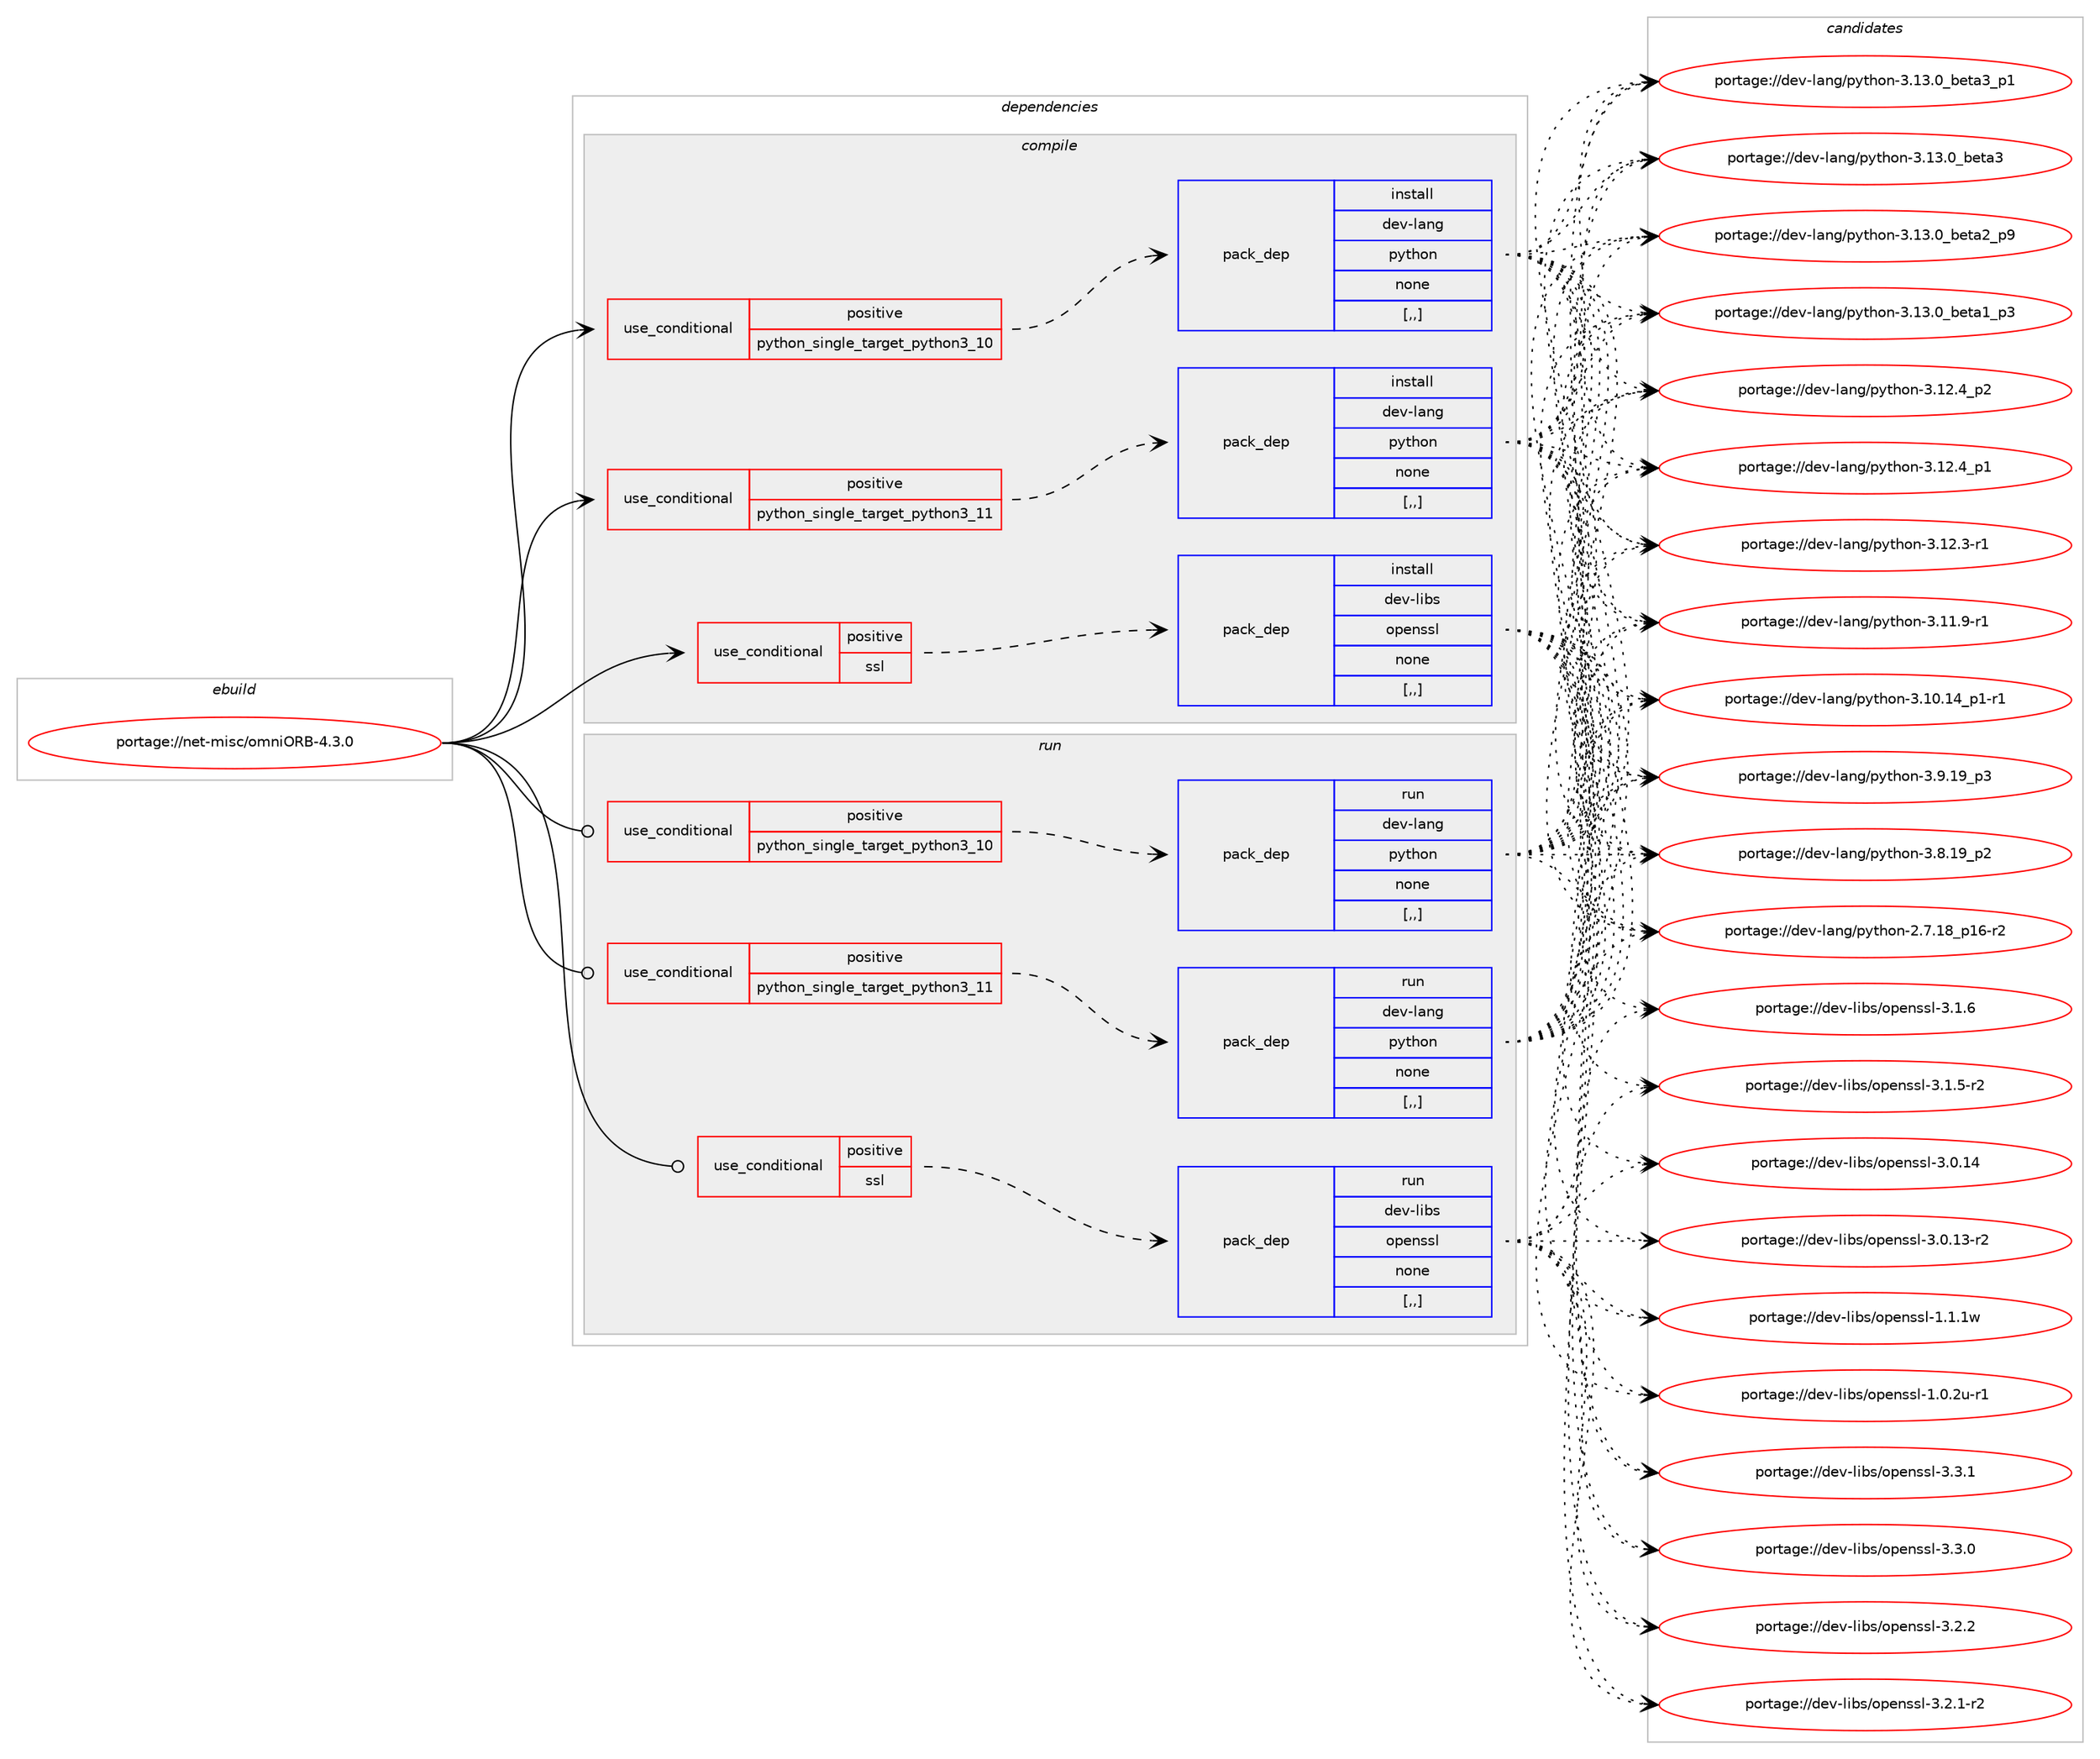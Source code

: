 digraph prolog {

# *************
# Graph options
# *************

newrank=true;
concentrate=true;
compound=true;
graph [rankdir=LR,fontname=Helvetica,fontsize=10,ranksep=1.5];#, ranksep=2.5, nodesep=0.2];
edge  [arrowhead=vee];
node  [fontname=Helvetica,fontsize=10];

# **********
# The ebuild
# **********

subgraph cluster_leftcol {
color=gray;
rank=same;
label=<<i>ebuild</i>>;
id [label="portage://net-misc/omniORB-4.3.0", color=red, width=4, href="../net-misc/omniORB-4.3.0.svg"];
}

# ****************
# The dependencies
# ****************

subgraph cluster_midcol {
color=gray;
label=<<i>dependencies</i>>;
subgraph cluster_compile {
fillcolor="#eeeeee";
style=filled;
label=<<i>compile</i>>;
subgraph cond97818 {
dependency371113 [label=<<TABLE BORDER="0" CELLBORDER="1" CELLSPACING="0" CELLPADDING="4"><TR><TD ROWSPAN="3" CELLPADDING="10">use_conditional</TD></TR><TR><TD>positive</TD></TR><TR><TD>python_single_target_python3_10</TD></TR></TABLE>>, shape=none, color=red];
subgraph pack270614 {
dependency371114 [label=<<TABLE BORDER="0" CELLBORDER="1" CELLSPACING="0" CELLPADDING="4" WIDTH="220"><TR><TD ROWSPAN="6" CELLPADDING="30">pack_dep</TD></TR><TR><TD WIDTH="110">install</TD></TR><TR><TD>dev-lang</TD></TR><TR><TD>python</TD></TR><TR><TD>none</TD></TR><TR><TD>[,,]</TD></TR></TABLE>>, shape=none, color=blue];
}
dependency371113:e -> dependency371114:w [weight=20,style="dashed",arrowhead="vee"];
}
id:e -> dependency371113:w [weight=20,style="solid",arrowhead="vee"];
subgraph cond97819 {
dependency371115 [label=<<TABLE BORDER="0" CELLBORDER="1" CELLSPACING="0" CELLPADDING="4"><TR><TD ROWSPAN="3" CELLPADDING="10">use_conditional</TD></TR><TR><TD>positive</TD></TR><TR><TD>python_single_target_python3_11</TD></TR></TABLE>>, shape=none, color=red];
subgraph pack270615 {
dependency371116 [label=<<TABLE BORDER="0" CELLBORDER="1" CELLSPACING="0" CELLPADDING="4" WIDTH="220"><TR><TD ROWSPAN="6" CELLPADDING="30">pack_dep</TD></TR><TR><TD WIDTH="110">install</TD></TR><TR><TD>dev-lang</TD></TR><TR><TD>python</TD></TR><TR><TD>none</TD></TR><TR><TD>[,,]</TD></TR></TABLE>>, shape=none, color=blue];
}
dependency371115:e -> dependency371116:w [weight=20,style="dashed",arrowhead="vee"];
}
id:e -> dependency371115:w [weight=20,style="solid",arrowhead="vee"];
subgraph cond97820 {
dependency371117 [label=<<TABLE BORDER="0" CELLBORDER="1" CELLSPACING="0" CELLPADDING="4"><TR><TD ROWSPAN="3" CELLPADDING="10">use_conditional</TD></TR><TR><TD>positive</TD></TR><TR><TD>ssl</TD></TR></TABLE>>, shape=none, color=red];
subgraph pack270616 {
dependency371118 [label=<<TABLE BORDER="0" CELLBORDER="1" CELLSPACING="0" CELLPADDING="4" WIDTH="220"><TR><TD ROWSPAN="6" CELLPADDING="30">pack_dep</TD></TR><TR><TD WIDTH="110">install</TD></TR><TR><TD>dev-libs</TD></TR><TR><TD>openssl</TD></TR><TR><TD>none</TD></TR><TR><TD>[,,]</TD></TR></TABLE>>, shape=none, color=blue];
}
dependency371117:e -> dependency371118:w [weight=20,style="dashed",arrowhead="vee"];
}
id:e -> dependency371117:w [weight=20,style="solid",arrowhead="vee"];
}
subgraph cluster_compileandrun {
fillcolor="#eeeeee";
style=filled;
label=<<i>compile and run</i>>;
}
subgraph cluster_run {
fillcolor="#eeeeee";
style=filled;
label=<<i>run</i>>;
subgraph cond97821 {
dependency371119 [label=<<TABLE BORDER="0" CELLBORDER="1" CELLSPACING="0" CELLPADDING="4"><TR><TD ROWSPAN="3" CELLPADDING="10">use_conditional</TD></TR><TR><TD>positive</TD></TR><TR><TD>python_single_target_python3_10</TD></TR></TABLE>>, shape=none, color=red];
subgraph pack270617 {
dependency371120 [label=<<TABLE BORDER="0" CELLBORDER="1" CELLSPACING="0" CELLPADDING="4" WIDTH="220"><TR><TD ROWSPAN="6" CELLPADDING="30">pack_dep</TD></TR><TR><TD WIDTH="110">run</TD></TR><TR><TD>dev-lang</TD></TR><TR><TD>python</TD></TR><TR><TD>none</TD></TR><TR><TD>[,,]</TD></TR></TABLE>>, shape=none, color=blue];
}
dependency371119:e -> dependency371120:w [weight=20,style="dashed",arrowhead="vee"];
}
id:e -> dependency371119:w [weight=20,style="solid",arrowhead="odot"];
subgraph cond97822 {
dependency371121 [label=<<TABLE BORDER="0" CELLBORDER="1" CELLSPACING="0" CELLPADDING="4"><TR><TD ROWSPAN="3" CELLPADDING="10">use_conditional</TD></TR><TR><TD>positive</TD></TR><TR><TD>python_single_target_python3_11</TD></TR></TABLE>>, shape=none, color=red];
subgraph pack270618 {
dependency371122 [label=<<TABLE BORDER="0" CELLBORDER="1" CELLSPACING="0" CELLPADDING="4" WIDTH="220"><TR><TD ROWSPAN="6" CELLPADDING="30">pack_dep</TD></TR><TR><TD WIDTH="110">run</TD></TR><TR><TD>dev-lang</TD></TR><TR><TD>python</TD></TR><TR><TD>none</TD></TR><TR><TD>[,,]</TD></TR></TABLE>>, shape=none, color=blue];
}
dependency371121:e -> dependency371122:w [weight=20,style="dashed",arrowhead="vee"];
}
id:e -> dependency371121:w [weight=20,style="solid",arrowhead="odot"];
subgraph cond97823 {
dependency371123 [label=<<TABLE BORDER="0" CELLBORDER="1" CELLSPACING="0" CELLPADDING="4"><TR><TD ROWSPAN="3" CELLPADDING="10">use_conditional</TD></TR><TR><TD>positive</TD></TR><TR><TD>ssl</TD></TR></TABLE>>, shape=none, color=red];
subgraph pack270619 {
dependency371124 [label=<<TABLE BORDER="0" CELLBORDER="1" CELLSPACING="0" CELLPADDING="4" WIDTH="220"><TR><TD ROWSPAN="6" CELLPADDING="30">pack_dep</TD></TR><TR><TD WIDTH="110">run</TD></TR><TR><TD>dev-libs</TD></TR><TR><TD>openssl</TD></TR><TR><TD>none</TD></TR><TR><TD>[,,]</TD></TR></TABLE>>, shape=none, color=blue];
}
dependency371123:e -> dependency371124:w [weight=20,style="dashed",arrowhead="vee"];
}
id:e -> dependency371123:w [weight=20,style="solid",arrowhead="odot"];
}
}

# **************
# The candidates
# **************

subgraph cluster_choices {
rank=same;
color=gray;
label=<<i>candidates</i>>;

subgraph choice270614 {
color=black;
nodesep=1;
choice10010111845108971101034711212111610411111045514649514648959810111697519511249 [label="portage://dev-lang/python-3.13.0_beta3_p1", color=red, width=4,href="../dev-lang/python-3.13.0_beta3_p1.svg"];
choice1001011184510897110103471121211161041111104551464951464895981011169751 [label="portage://dev-lang/python-3.13.0_beta3", color=red, width=4,href="../dev-lang/python-3.13.0_beta3.svg"];
choice10010111845108971101034711212111610411111045514649514648959810111697509511257 [label="portage://dev-lang/python-3.13.0_beta2_p9", color=red, width=4,href="../dev-lang/python-3.13.0_beta2_p9.svg"];
choice10010111845108971101034711212111610411111045514649514648959810111697499511251 [label="portage://dev-lang/python-3.13.0_beta1_p3", color=red, width=4,href="../dev-lang/python-3.13.0_beta1_p3.svg"];
choice100101118451089711010347112121116104111110455146495046529511250 [label="portage://dev-lang/python-3.12.4_p2", color=red, width=4,href="../dev-lang/python-3.12.4_p2.svg"];
choice100101118451089711010347112121116104111110455146495046529511249 [label="portage://dev-lang/python-3.12.4_p1", color=red, width=4,href="../dev-lang/python-3.12.4_p1.svg"];
choice100101118451089711010347112121116104111110455146495046514511449 [label="portage://dev-lang/python-3.12.3-r1", color=red, width=4,href="../dev-lang/python-3.12.3-r1.svg"];
choice100101118451089711010347112121116104111110455146494946574511449 [label="portage://dev-lang/python-3.11.9-r1", color=red, width=4,href="../dev-lang/python-3.11.9-r1.svg"];
choice100101118451089711010347112121116104111110455146494846495295112494511449 [label="portage://dev-lang/python-3.10.14_p1-r1", color=red, width=4,href="../dev-lang/python-3.10.14_p1-r1.svg"];
choice100101118451089711010347112121116104111110455146574649579511251 [label="portage://dev-lang/python-3.9.19_p3", color=red, width=4,href="../dev-lang/python-3.9.19_p3.svg"];
choice100101118451089711010347112121116104111110455146564649579511250 [label="portage://dev-lang/python-3.8.19_p2", color=red, width=4,href="../dev-lang/python-3.8.19_p2.svg"];
choice100101118451089711010347112121116104111110455046554649569511249544511450 [label="portage://dev-lang/python-2.7.18_p16-r2", color=red, width=4,href="../dev-lang/python-2.7.18_p16-r2.svg"];
dependency371114:e -> choice10010111845108971101034711212111610411111045514649514648959810111697519511249:w [style=dotted,weight="100"];
dependency371114:e -> choice1001011184510897110103471121211161041111104551464951464895981011169751:w [style=dotted,weight="100"];
dependency371114:e -> choice10010111845108971101034711212111610411111045514649514648959810111697509511257:w [style=dotted,weight="100"];
dependency371114:e -> choice10010111845108971101034711212111610411111045514649514648959810111697499511251:w [style=dotted,weight="100"];
dependency371114:e -> choice100101118451089711010347112121116104111110455146495046529511250:w [style=dotted,weight="100"];
dependency371114:e -> choice100101118451089711010347112121116104111110455146495046529511249:w [style=dotted,weight="100"];
dependency371114:e -> choice100101118451089711010347112121116104111110455146495046514511449:w [style=dotted,weight="100"];
dependency371114:e -> choice100101118451089711010347112121116104111110455146494946574511449:w [style=dotted,weight="100"];
dependency371114:e -> choice100101118451089711010347112121116104111110455146494846495295112494511449:w [style=dotted,weight="100"];
dependency371114:e -> choice100101118451089711010347112121116104111110455146574649579511251:w [style=dotted,weight="100"];
dependency371114:e -> choice100101118451089711010347112121116104111110455146564649579511250:w [style=dotted,weight="100"];
dependency371114:e -> choice100101118451089711010347112121116104111110455046554649569511249544511450:w [style=dotted,weight="100"];
}
subgraph choice270615 {
color=black;
nodesep=1;
choice10010111845108971101034711212111610411111045514649514648959810111697519511249 [label="portage://dev-lang/python-3.13.0_beta3_p1", color=red, width=4,href="../dev-lang/python-3.13.0_beta3_p1.svg"];
choice1001011184510897110103471121211161041111104551464951464895981011169751 [label="portage://dev-lang/python-3.13.0_beta3", color=red, width=4,href="../dev-lang/python-3.13.0_beta3.svg"];
choice10010111845108971101034711212111610411111045514649514648959810111697509511257 [label="portage://dev-lang/python-3.13.0_beta2_p9", color=red, width=4,href="../dev-lang/python-3.13.0_beta2_p9.svg"];
choice10010111845108971101034711212111610411111045514649514648959810111697499511251 [label="portage://dev-lang/python-3.13.0_beta1_p3", color=red, width=4,href="../dev-lang/python-3.13.0_beta1_p3.svg"];
choice100101118451089711010347112121116104111110455146495046529511250 [label="portage://dev-lang/python-3.12.4_p2", color=red, width=4,href="../dev-lang/python-3.12.4_p2.svg"];
choice100101118451089711010347112121116104111110455146495046529511249 [label="portage://dev-lang/python-3.12.4_p1", color=red, width=4,href="../dev-lang/python-3.12.4_p1.svg"];
choice100101118451089711010347112121116104111110455146495046514511449 [label="portage://dev-lang/python-3.12.3-r1", color=red, width=4,href="../dev-lang/python-3.12.3-r1.svg"];
choice100101118451089711010347112121116104111110455146494946574511449 [label="portage://dev-lang/python-3.11.9-r1", color=red, width=4,href="../dev-lang/python-3.11.9-r1.svg"];
choice100101118451089711010347112121116104111110455146494846495295112494511449 [label="portage://dev-lang/python-3.10.14_p1-r1", color=red, width=4,href="../dev-lang/python-3.10.14_p1-r1.svg"];
choice100101118451089711010347112121116104111110455146574649579511251 [label="portage://dev-lang/python-3.9.19_p3", color=red, width=4,href="../dev-lang/python-3.9.19_p3.svg"];
choice100101118451089711010347112121116104111110455146564649579511250 [label="portage://dev-lang/python-3.8.19_p2", color=red, width=4,href="../dev-lang/python-3.8.19_p2.svg"];
choice100101118451089711010347112121116104111110455046554649569511249544511450 [label="portage://dev-lang/python-2.7.18_p16-r2", color=red, width=4,href="../dev-lang/python-2.7.18_p16-r2.svg"];
dependency371116:e -> choice10010111845108971101034711212111610411111045514649514648959810111697519511249:w [style=dotted,weight="100"];
dependency371116:e -> choice1001011184510897110103471121211161041111104551464951464895981011169751:w [style=dotted,weight="100"];
dependency371116:e -> choice10010111845108971101034711212111610411111045514649514648959810111697509511257:w [style=dotted,weight="100"];
dependency371116:e -> choice10010111845108971101034711212111610411111045514649514648959810111697499511251:w [style=dotted,weight="100"];
dependency371116:e -> choice100101118451089711010347112121116104111110455146495046529511250:w [style=dotted,weight="100"];
dependency371116:e -> choice100101118451089711010347112121116104111110455146495046529511249:w [style=dotted,weight="100"];
dependency371116:e -> choice100101118451089711010347112121116104111110455146495046514511449:w [style=dotted,weight="100"];
dependency371116:e -> choice100101118451089711010347112121116104111110455146494946574511449:w [style=dotted,weight="100"];
dependency371116:e -> choice100101118451089711010347112121116104111110455146494846495295112494511449:w [style=dotted,weight="100"];
dependency371116:e -> choice100101118451089711010347112121116104111110455146574649579511251:w [style=dotted,weight="100"];
dependency371116:e -> choice100101118451089711010347112121116104111110455146564649579511250:w [style=dotted,weight="100"];
dependency371116:e -> choice100101118451089711010347112121116104111110455046554649569511249544511450:w [style=dotted,weight="100"];
}
subgraph choice270616 {
color=black;
nodesep=1;
choice100101118451081059811547111112101110115115108455146514649 [label="portage://dev-libs/openssl-3.3.1", color=red, width=4,href="../dev-libs/openssl-3.3.1.svg"];
choice100101118451081059811547111112101110115115108455146514648 [label="portage://dev-libs/openssl-3.3.0", color=red, width=4,href="../dev-libs/openssl-3.3.0.svg"];
choice100101118451081059811547111112101110115115108455146504650 [label="portage://dev-libs/openssl-3.2.2", color=red, width=4,href="../dev-libs/openssl-3.2.2.svg"];
choice1001011184510810598115471111121011101151151084551465046494511450 [label="portage://dev-libs/openssl-3.2.1-r2", color=red, width=4,href="../dev-libs/openssl-3.2.1-r2.svg"];
choice100101118451081059811547111112101110115115108455146494654 [label="portage://dev-libs/openssl-3.1.6", color=red, width=4,href="../dev-libs/openssl-3.1.6.svg"];
choice1001011184510810598115471111121011101151151084551464946534511450 [label="portage://dev-libs/openssl-3.1.5-r2", color=red, width=4,href="../dev-libs/openssl-3.1.5-r2.svg"];
choice10010111845108105981154711111210111011511510845514648464952 [label="portage://dev-libs/openssl-3.0.14", color=red, width=4,href="../dev-libs/openssl-3.0.14.svg"];
choice100101118451081059811547111112101110115115108455146484649514511450 [label="portage://dev-libs/openssl-3.0.13-r2", color=red, width=4,href="../dev-libs/openssl-3.0.13-r2.svg"];
choice100101118451081059811547111112101110115115108454946494649119 [label="portage://dev-libs/openssl-1.1.1w", color=red, width=4,href="../dev-libs/openssl-1.1.1w.svg"];
choice1001011184510810598115471111121011101151151084549464846501174511449 [label="portage://dev-libs/openssl-1.0.2u-r1", color=red, width=4,href="../dev-libs/openssl-1.0.2u-r1.svg"];
dependency371118:e -> choice100101118451081059811547111112101110115115108455146514649:w [style=dotted,weight="100"];
dependency371118:e -> choice100101118451081059811547111112101110115115108455146514648:w [style=dotted,weight="100"];
dependency371118:e -> choice100101118451081059811547111112101110115115108455146504650:w [style=dotted,weight="100"];
dependency371118:e -> choice1001011184510810598115471111121011101151151084551465046494511450:w [style=dotted,weight="100"];
dependency371118:e -> choice100101118451081059811547111112101110115115108455146494654:w [style=dotted,weight="100"];
dependency371118:e -> choice1001011184510810598115471111121011101151151084551464946534511450:w [style=dotted,weight="100"];
dependency371118:e -> choice10010111845108105981154711111210111011511510845514648464952:w [style=dotted,weight="100"];
dependency371118:e -> choice100101118451081059811547111112101110115115108455146484649514511450:w [style=dotted,weight="100"];
dependency371118:e -> choice100101118451081059811547111112101110115115108454946494649119:w [style=dotted,weight="100"];
dependency371118:e -> choice1001011184510810598115471111121011101151151084549464846501174511449:w [style=dotted,weight="100"];
}
subgraph choice270617 {
color=black;
nodesep=1;
choice10010111845108971101034711212111610411111045514649514648959810111697519511249 [label="portage://dev-lang/python-3.13.0_beta3_p1", color=red, width=4,href="../dev-lang/python-3.13.0_beta3_p1.svg"];
choice1001011184510897110103471121211161041111104551464951464895981011169751 [label="portage://dev-lang/python-3.13.0_beta3", color=red, width=4,href="../dev-lang/python-3.13.0_beta3.svg"];
choice10010111845108971101034711212111610411111045514649514648959810111697509511257 [label="portage://dev-lang/python-3.13.0_beta2_p9", color=red, width=4,href="../dev-lang/python-3.13.0_beta2_p9.svg"];
choice10010111845108971101034711212111610411111045514649514648959810111697499511251 [label="portage://dev-lang/python-3.13.0_beta1_p3", color=red, width=4,href="../dev-lang/python-3.13.0_beta1_p3.svg"];
choice100101118451089711010347112121116104111110455146495046529511250 [label="portage://dev-lang/python-3.12.4_p2", color=red, width=4,href="../dev-lang/python-3.12.4_p2.svg"];
choice100101118451089711010347112121116104111110455146495046529511249 [label="portage://dev-lang/python-3.12.4_p1", color=red, width=4,href="../dev-lang/python-3.12.4_p1.svg"];
choice100101118451089711010347112121116104111110455146495046514511449 [label="portage://dev-lang/python-3.12.3-r1", color=red, width=4,href="../dev-lang/python-3.12.3-r1.svg"];
choice100101118451089711010347112121116104111110455146494946574511449 [label="portage://dev-lang/python-3.11.9-r1", color=red, width=4,href="../dev-lang/python-3.11.9-r1.svg"];
choice100101118451089711010347112121116104111110455146494846495295112494511449 [label="portage://dev-lang/python-3.10.14_p1-r1", color=red, width=4,href="../dev-lang/python-3.10.14_p1-r1.svg"];
choice100101118451089711010347112121116104111110455146574649579511251 [label="portage://dev-lang/python-3.9.19_p3", color=red, width=4,href="../dev-lang/python-3.9.19_p3.svg"];
choice100101118451089711010347112121116104111110455146564649579511250 [label="portage://dev-lang/python-3.8.19_p2", color=red, width=4,href="../dev-lang/python-3.8.19_p2.svg"];
choice100101118451089711010347112121116104111110455046554649569511249544511450 [label="portage://dev-lang/python-2.7.18_p16-r2", color=red, width=4,href="../dev-lang/python-2.7.18_p16-r2.svg"];
dependency371120:e -> choice10010111845108971101034711212111610411111045514649514648959810111697519511249:w [style=dotted,weight="100"];
dependency371120:e -> choice1001011184510897110103471121211161041111104551464951464895981011169751:w [style=dotted,weight="100"];
dependency371120:e -> choice10010111845108971101034711212111610411111045514649514648959810111697509511257:w [style=dotted,weight="100"];
dependency371120:e -> choice10010111845108971101034711212111610411111045514649514648959810111697499511251:w [style=dotted,weight="100"];
dependency371120:e -> choice100101118451089711010347112121116104111110455146495046529511250:w [style=dotted,weight="100"];
dependency371120:e -> choice100101118451089711010347112121116104111110455146495046529511249:w [style=dotted,weight="100"];
dependency371120:e -> choice100101118451089711010347112121116104111110455146495046514511449:w [style=dotted,weight="100"];
dependency371120:e -> choice100101118451089711010347112121116104111110455146494946574511449:w [style=dotted,weight="100"];
dependency371120:e -> choice100101118451089711010347112121116104111110455146494846495295112494511449:w [style=dotted,weight="100"];
dependency371120:e -> choice100101118451089711010347112121116104111110455146574649579511251:w [style=dotted,weight="100"];
dependency371120:e -> choice100101118451089711010347112121116104111110455146564649579511250:w [style=dotted,weight="100"];
dependency371120:e -> choice100101118451089711010347112121116104111110455046554649569511249544511450:w [style=dotted,weight="100"];
}
subgraph choice270618 {
color=black;
nodesep=1;
choice10010111845108971101034711212111610411111045514649514648959810111697519511249 [label="portage://dev-lang/python-3.13.0_beta3_p1", color=red, width=4,href="../dev-lang/python-3.13.0_beta3_p1.svg"];
choice1001011184510897110103471121211161041111104551464951464895981011169751 [label="portage://dev-lang/python-3.13.0_beta3", color=red, width=4,href="../dev-lang/python-3.13.0_beta3.svg"];
choice10010111845108971101034711212111610411111045514649514648959810111697509511257 [label="portage://dev-lang/python-3.13.0_beta2_p9", color=red, width=4,href="../dev-lang/python-3.13.0_beta2_p9.svg"];
choice10010111845108971101034711212111610411111045514649514648959810111697499511251 [label="portage://dev-lang/python-3.13.0_beta1_p3", color=red, width=4,href="../dev-lang/python-3.13.0_beta1_p3.svg"];
choice100101118451089711010347112121116104111110455146495046529511250 [label="portage://dev-lang/python-3.12.4_p2", color=red, width=4,href="../dev-lang/python-3.12.4_p2.svg"];
choice100101118451089711010347112121116104111110455146495046529511249 [label="portage://dev-lang/python-3.12.4_p1", color=red, width=4,href="../dev-lang/python-3.12.4_p1.svg"];
choice100101118451089711010347112121116104111110455146495046514511449 [label="portage://dev-lang/python-3.12.3-r1", color=red, width=4,href="../dev-lang/python-3.12.3-r1.svg"];
choice100101118451089711010347112121116104111110455146494946574511449 [label="portage://dev-lang/python-3.11.9-r1", color=red, width=4,href="../dev-lang/python-3.11.9-r1.svg"];
choice100101118451089711010347112121116104111110455146494846495295112494511449 [label="portage://dev-lang/python-3.10.14_p1-r1", color=red, width=4,href="../dev-lang/python-3.10.14_p1-r1.svg"];
choice100101118451089711010347112121116104111110455146574649579511251 [label="portage://dev-lang/python-3.9.19_p3", color=red, width=4,href="../dev-lang/python-3.9.19_p3.svg"];
choice100101118451089711010347112121116104111110455146564649579511250 [label="portage://dev-lang/python-3.8.19_p2", color=red, width=4,href="../dev-lang/python-3.8.19_p2.svg"];
choice100101118451089711010347112121116104111110455046554649569511249544511450 [label="portage://dev-lang/python-2.7.18_p16-r2", color=red, width=4,href="../dev-lang/python-2.7.18_p16-r2.svg"];
dependency371122:e -> choice10010111845108971101034711212111610411111045514649514648959810111697519511249:w [style=dotted,weight="100"];
dependency371122:e -> choice1001011184510897110103471121211161041111104551464951464895981011169751:w [style=dotted,weight="100"];
dependency371122:e -> choice10010111845108971101034711212111610411111045514649514648959810111697509511257:w [style=dotted,weight="100"];
dependency371122:e -> choice10010111845108971101034711212111610411111045514649514648959810111697499511251:w [style=dotted,weight="100"];
dependency371122:e -> choice100101118451089711010347112121116104111110455146495046529511250:w [style=dotted,weight="100"];
dependency371122:e -> choice100101118451089711010347112121116104111110455146495046529511249:w [style=dotted,weight="100"];
dependency371122:e -> choice100101118451089711010347112121116104111110455146495046514511449:w [style=dotted,weight="100"];
dependency371122:e -> choice100101118451089711010347112121116104111110455146494946574511449:w [style=dotted,weight="100"];
dependency371122:e -> choice100101118451089711010347112121116104111110455146494846495295112494511449:w [style=dotted,weight="100"];
dependency371122:e -> choice100101118451089711010347112121116104111110455146574649579511251:w [style=dotted,weight="100"];
dependency371122:e -> choice100101118451089711010347112121116104111110455146564649579511250:w [style=dotted,weight="100"];
dependency371122:e -> choice100101118451089711010347112121116104111110455046554649569511249544511450:w [style=dotted,weight="100"];
}
subgraph choice270619 {
color=black;
nodesep=1;
choice100101118451081059811547111112101110115115108455146514649 [label="portage://dev-libs/openssl-3.3.1", color=red, width=4,href="../dev-libs/openssl-3.3.1.svg"];
choice100101118451081059811547111112101110115115108455146514648 [label="portage://dev-libs/openssl-3.3.0", color=red, width=4,href="../dev-libs/openssl-3.3.0.svg"];
choice100101118451081059811547111112101110115115108455146504650 [label="portage://dev-libs/openssl-3.2.2", color=red, width=4,href="../dev-libs/openssl-3.2.2.svg"];
choice1001011184510810598115471111121011101151151084551465046494511450 [label="portage://dev-libs/openssl-3.2.1-r2", color=red, width=4,href="../dev-libs/openssl-3.2.1-r2.svg"];
choice100101118451081059811547111112101110115115108455146494654 [label="portage://dev-libs/openssl-3.1.6", color=red, width=4,href="../dev-libs/openssl-3.1.6.svg"];
choice1001011184510810598115471111121011101151151084551464946534511450 [label="portage://dev-libs/openssl-3.1.5-r2", color=red, width=4,href="../dev-libs/openssl-3.1.5-r2.svg"];
choice10010111845108105981154711111210111011511510845514648464952 [label="portage://dev-libs/openssl-3.0.14", color=red, width=4,href="../dev-libs/openssl-3.0.14.svg"];
choice100101118451081059811547111112101110115115108455146484649514511450 [label="portage://dev-libs/openssl-3.0.13-r2", color=red, width=4,href="../dev-libs/openssl-3.0.13-r2.svg"];
choice100101118451081059811547111112101110115115108454946494649119 [label="portage://dev-libs/openssl-1.1.1w", color=red, width=4,href="../dev-libs/openssl-1.1.1w.svg"];
choice1001011184510810598115471111121011101151151084549464846501174511449 [label="portage://dev-libs/openssl-1.0.2u-r1", color=red, width=4,href="../dev-libs/openssl-1.0.2u-r1.svg"];
dependency371124:e -> choice100101118451081059811547111112101110115115108455146514649:w [style=dotted,weight="100"];
dependency371124:e -> choice100101118451081059811547111112101110115115108455146514648:w [style=dotted,weight="100"];
dependency371124:e -> choice100101118451081059811547111112101110115115108455146504650:w [style=dotted,weight="100"];
dependency371124:e -> choice1001011184510810598115471111121011101151151084551465046494511450:w [style=dotted,weight="100"];
dependency371124:e -> choice100101118451081059811547111112101110115115108455146494654:w [style=dotted,weight="100"];
dependency371124:e -> choice1001011184510810598115471111121011101151151084551464946534511450:w [style=dotted,weight="100"];
dependency371124:e -> choice10010111845108105981154711111210111011511510845514648464952:w [style=dotted,weight="100"];
dependency371124:e -> choice100101118451081059811547111112101110115115108455146484649514511450:w [style=dotted,weight="100"];
dependency371124:e -> choice100101118451081059811547111112101110115115108454946494649119:w [style=dotted,weight="100"];
dependency371124:e -> choice1001011184510810598115471111121011101151151084549464846501174511449:w [style=dotted,weight="100"];
}
}

}
